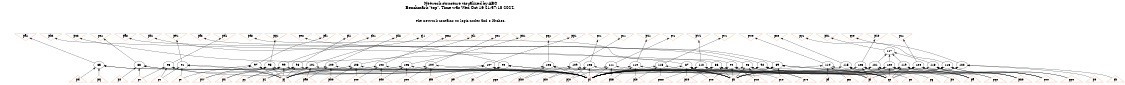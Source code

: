 # Network structure generated by ABC

digraph network {
size = "7.5,10";
center = true;
edge [dir = back];

{
  node [shape = plaintext];
  edge [style = invis];
  LevelTitle1 [label=""];
  LevelTitle2 [label=""];
  Level3 [label = ""];
  Level2 [label = ""];
  Level1 [label = ""];
  Level0 [label = ""];
  LevelTitle1 ->  LevelTitle2 ->  Level3 ->  Level2 ->  Level1 ->  Level0;
}

{
  rank = same;
  LevelTitle1;
  title1 [shape=plaintext,
          fontsize=20,
          fontname = "Times-Roman",
          label="Network structure visualized by ABC\nBenchmark \"top\". Time was Wed Oct 16 21:57:18 2024. "
         ];
}

{
  rank = same;
  LevelTitle2;
  title2 [shape=plaintext,
          fontsize=18,
          fontname = "Times-Roman",
          label="The network contains 40 logic nodes and 0 latches.\n"
         ];
}

{
  rank = same;
  Level3;
  Node48 [label = "pa1", shape = invtriangle, color = coral, fillcolor = coral];
  Node49 [label = "pb2", shape = invtriangle, color = coral, fillcolor = coral];
  Node50 [label = "pc2", shape = invtriangle, color = coral, fillcolor = coral];
  Node51 [label = "pc1", shape = invtriangle, color = coral, fillcolor = coral];
  Node52 [label = "pa2", shape = invtriangle, color = coral, fillcolor = coral];
  Node53 [label = "pb1", shape = invtriangle, color = coral, fillcolor = coral];
  Node54 [label = "pe1", shape = invtriangle, color = coral, fillcolor = coral];
  Node55 [label = "pf2", shape = invtriangle, color = coral, fillcolor = coral];
  Node56 [label = "pd1", shape = invtriangle, color = coral, fillcolor = coral];
  Node57 [label = "pd2", shape = invtriangle, color = coral, fillcolor = coral];
  Node58 [label = "pg1", shape = invtriangle, color = coral, fillcolor = coral];
  Node59 [label = "pe2", shape = invtriangle, color = coral, fillcolor = coral];
  Node60 [label = "pf1", shape = invtriangle, color = coral, fillcolor = coral];
  Node61 [label = "pi1", shape = invtriangle, color = coral, fillcolor = coral];
  Node62 [label = "ph1", shape = invtriangle, color = coral, fillcolor = coral];
  Node63 [label = "pk1", shape = invtriangle, color = coral, fillcolor = coral];
  Node64 [label = "pj1", shape = invtriangle, color = coral, fillcolor = coral];
  Node65 [label = "pm1", shape = invtriangle, color = coral, fillcolor = coral];
  Node66 [label = "pl1", shape = invtriangle, color = coral, fillcolor = coral];
  Node67 [label = "po1", shape = invtriangle, color = coral, fillcolor = coral];
  Node68 [label = "pn1", shape = invtriangle, color = coral, fillcolor = coral];
  Node69 [label = "pq1", shape = invtriangle, color = coral, fillcolor = coral];
  Node70 [label = "pp1", shape = invtriangle, color = coral, fillcolor = coral];
  Node71 [label = "ps1", shape = invtriangle, color = coral, fillcolor = coral];
  Node72 [label = "pr1", shape = invtriangle, color = coral, fillcolor = coral];
  Node73 [label = "pu1", shape = invtriangle, color = coral, fillcolor = coral];
  Node74 [label = "pt1", shape = invtriangle, color = coral, fillcolor = coral];
  Node75 [label = "pw1", shape = invtriangle, color = coral, fillcolor = coral];
  Node76 [label = "pv1", shape = invtriangle, color = coral, fillcolor = coral];
  Node77 [label = "pw0", shape = invtriangle, color = coral, fillcolor = coral];
  Node78 [label = "px0", shape = invtriangle, color = coral, fillcolor = coral];
  Node79 [label = "py1", shape = invtriangle, color = coral, fillcolor = coral];
  Node80 [label = "px1", shape = invtriangle, color = coral, fillcolor = coral];
  Node81 [label = "py0", shape = invtriangle, color = coral, fillcolor = coral];
  Node82 [label = "pz0", shape = invtriangle, color = coral, fillcolor = coral];
  Node83 [label = "pz1", shape = invtriangle, color = coral, fillcolor = coral];
}

{
  rank = same;
  Level2;
  Node117 [label = "117\n", shape = ellipse];
}

{
  rank = same;
  Level1;
  Node85 [label = "85\n", shape = ellipse];
  Node86 [label = "86\n", shape = ellipse];
  Node87 [label = "87\n", shape = ellipse];
  Node88 [label = "88\n", shape = ellipse];
  Node89 [label = "89\n", shape = ellipse];
  Node90 [label = "90\n", shape = ellipse];
  Node91 [label = "91\n", shape = ellipse];
  Node92 [label = "92\n", shape = ellipse];
  Node93 [label = "93\n", shape = ellipse];
  Node94 [label = "94\n", shape = ellipse];
  Node95 [label = "95\n", shape = ellipse];
  Node96 [label = "96\n", shape = ellipse];
  Node97 [label = "97\n", shape = ellipse];
  Node98 [label = "98\n", shape = ellipse];
  Node99 [label = "99\n", shape = ellipse];
  Node100 [label = "100\n", shape = ellipse];
  Node101 [label = "101\n", shape = ellipse];
  Node102 [label = "102\n", shape = ellipse];
  Node103 [label = "103\n", shape = ellipse];
  Node104 [label = "104\n", shape = ellipse];
  Node105 [label = "105\n", shape = ellipse];
  Node106 [label = "106\n", shape = ellipse];
  Node107 [label = "107\n", shape = ellipse];
  Node108 [label = "108\n", shape = ellipse];
  Node109 [label = "109\n", shape = ellipse];
  Node110 [label = "110\n", shape = ellipse];
  Node111 [label = "111\n", shape = ellipse];
  Node112 [label = "112\n", shape = ellipse];
  Node113 [label = "113\n", shape = ellipse];
  Node114 [label = "114\n", shape = ellipse];
  Node115 [label = "115\n", shape = ellipse];
  Node116 [label = "116\n", shape = ellipse];
  Node118 [label = "118\n", shape = ellipse];
  Node119 [label = "119\n", shape = ellipse];
  Node120 [label = "120\n", shape = ellipse];
  Node121 [label = "121\n", shape = ellipse];
  Node122 [label = "122\n", shape = ellipse];
  Node123 [label = "123\n", shape = ellipse];
  Node124 [label = "124\n", shape = ellipse];
}

{
  rank = same;
  Level0;
  Node1 [label = "pp", shape = triangle, color = coral, fillcolor = coral];
  Node2 [label = "pa0", shape = triangle, color = coral, fillcolor = coral];
  Node3 [label = "pq", shape = triangle, color = coral, fillcolor = coral];
  Node4 [label = "pb0", shape = triangle, color = coral, fillcolor = coral];
  Node5 [label = "pr", shape = triangle, color = coral, fillcolor = coral];
  Node6 [label = "pc0", shape = triangle, color = coral, fillcolor = coral];
  Node7 [label = "ps", shape = triangle, color = coral, fillcolor = coral];
  Node8 [label = "pd0", shape = triangle, color = coral, fillcolor = coral];
  Node9 [label = "pt", shape = triangle, color = coral, fillcolor = coral];
  Node10 [label = "pe0", shape = triangle, color = coral, fillcolor = coral];
  Node11 [label = "pu", shape = triangle, color = coral, fillcolor = coral];
  Node12 [label = "pf0", shape = triangle, color = coral, fillcolor = coral];
  Node13 [label = "pv", shape = triangle, color = coral, fillcolor = coral];
  Node14 [label = "pg0", shape = triangle, color = coral, fillcolor = coral];
  Node15 [label = "pw", shape = triangle, color = coral, fillcolor = coral];
  Node16 [label = "ph0", shape = triangle, color = coral, fillcolor = coral];
  Node17 [label = "px", shape = triangle, color = coral, fillcolor = coral];
  Node18 [label = "pi0", shape = triangle, color = coral, fillcolor = coral];
  Node19 [label = "py", shape = triangle, color = coral, fillcolor = coral];
  Node20 [label = "pj0", shape = triangle, color = coral, fillcolor = coral];
  Node21 [label = "pz", shape = triangle, color = coral, fillcolor = coral];
  Node22 [label = "pk0", shape = triangle, color = coral, fillcolor = coral];
  Node23 [label = "pl0", shape = triangle, color = coral, fillcolor = coral];
  Node24 [label = "pm0", shape = triangle, color = coral, fillcolor = coral];
  Node25 [label = "pn0", shape = triangle, color = coral, fillcolor = coral];
  Node26 [label = "po0", shape = triangle, color = coral, fillcolor = coral];
  Node27 [label = "pp0", shape = triangle, color = coral, fillcolor = coral];
  Node28 [label = "pa", shape = triangle, color = coral, fillcolor = coral];
  Node29 [label = "pq0", shape = triangle, color = coral, fillcolor = coral];
  Node30 [label = "pr0", shape = triangle, color = coral, fillcolor = coral];
  Node31 [label = "pc", shape = triangle, color = coral, fillcolor = coral];
  Node32 [label = "ps0", shape = triangle, color = coral, fillcolor = coral];
  Node33 [label = "pd", shape = triangle, color = coral, fillcolor = coral];
  Node34 [label = "pt0", shape = triangle, color = coral, fillcolor = coral];
  Node35 [label = "pe", shape = triangle, color = coral, fillcolor = coral];
  Node36 [label = "pu0", shape = triangle, color = coral, fillcolor = coral];
  Node37 [label = "pf", shape = triangle, color = coral, fillcolor = coral];
  Node38 [label = "pv0", shape = triangle, color = coral, fillcolor = coral];
  Node39 [label = "pg", shape = triangle, color = coral, fillcolor = coral];
  Node40 [label = "ph", shape = triangle, color = coral, fillcolor = coral];
  Node41 [label = "pi", shape = triangle, color = coral, fillcolor = coral];
  Node42 [label = "pj", shape = triangle, color = coral, fillcolor = coral];
  Node43 [label = "pk", shape = triangle, color = coral, fillcolor = coral];
  Node44 [label = "pl", shape = triangle, color = coral, fillcolor = coral];
  Node45 [label = "pm", shape = triangle, color = coral, fillcolor = coral];
  Node46 [label = "pn", shape = triangle, color = coral, fillcolor = coral];
  Node47 [label = "po", shape = triangle, color = coral, fillcolor = coral];
}

title1 -> title2 [style = invis];
title2 -> Node48 [style = invis];
title2 -> Node49 [style = invis];
title2 -> Node50 [style = invis];
title2 -> Node51 [style = invis];
title2 -> Node52 [style = invis];
title2 -> Node53 [style = invis];
title2 -> Node54 [style = invis];
title2 -> Node55 [style = invis];
title2 -> Node56 [style = invis];
title2 -> Node57 [style = invis];
title2 -> Node58 [style = invis];
title2 -> Node59 [style = invis];
title2 -> Node60 [style = invis];
title2 -> Node61 [style = invis];
title2 -> Node62 [style = invis];
title2 -> Node63 [style = invis];
title2 -> Node64 [style = invis];
title2 -> Node65 [style = invis];
title2 -> Node66 [style = invis];
title2 -> Node67 [style = invis];
title2 -> Node68 [style = invis];
title2 -> Node69 [style = invis];
title2 -> Node70 [style = invis];
title2 -> Node71 [style = invis];
title2 -> Node72 [style = invis];
title2 -> Node73 [style = invis];
title2 -> Node74 [style = invis];
title2 -> Node75 [style = invis];
title2 -> Node76 [style = invis];
title2 -> Node77 [style = invis];
title2 -> Node78 [style = invis];
title2 -> Node79 [style = invis];
title2 -> Node80 [style = invis];
title2 -> Node81 [style = invis];
title2 -> Node82 [style = invis];
title2 -> Node83 [style = invis];
Node48 -> Node49 [style = invis];
Node49 -> Node50 [style = invis];
Node50 -> Node51 [style = invis];
Node51 -> Node52 [style = invis];
Node52 -> Node53 [style = invis];
Node53 -> Node54 [style = invis];
Node54 -> Node55 [style = invis];
Node55 -> Node56 [style = invis];
Node56 -> Node57 [style = invis];
Node57 -> Node58 [style = invis];
Node58 -> Node59 [style = invis];
Node59 -> Node60 [style = invis];
Node60 -> Node61 [style = invis];
Node61 -> Node62 [style = invis];
Node62 -> Node63 [style = invis];
Node63 -> Node64 [style = invis];
Node64 -> Node65 [style = invis];
Node65 -> Node66 [style = invis];
Node66 -> Node67 [style = invis];
Node67 -> Node68 [style = invis];
Node68 -> Node69 [style = invis];
Node69 -> Node70 [style = invis];
Node70 -> Node71 [style = invis];
Node71 -> Node72 [style = invis];
Node72 -> Node73 [style = invis];
Node73 -> Node74 [style = invis];
Node74 -> Node75 [style = invis];
Node75 -> Node76 [style = invis];
Node76 -> Node77 [style = invis];
Node77 -> Node78 [style = invis];
Node78 -> Node79 [style = invis];
Node79 -> Node80 [style = invis];
Node80 -> Node81 [style = invis];
Node81 -> Node82 [style = invis];
Node82 -> Node83 [style = invis];
Node48 -> Node85 [style = solid];
Node49 -> Node86 [style = solid];
Node50 -> Node87 [style = solid];
Node51 -> Node88 [style = solid];
Node52 -> Node89 [style = solid];
Node53 -> Node90 [style = solid];
Node54 -> Node91 [style = solid];
Node55 -> Node92 [style = solid];
Node56 -> Node93 [style = solid];
Node57 -> Node94 [style = solid];
Node58 -> Node95 [style = solid];
Node59 -> Node96 [style = solid];
Node60 -> Node97 [style = solid];
Node61 -> Node98 [style = solid];
Node62 -> Node99 [style = solid];
Node63 -> Node100 [style = solid];
Node64 -> Node101 [style = solid];
Node65 -> Node102 [style = solid];
Node66 -> Node103 [style = solid];
Node67 -> Node104 [style = solid];
Node68 -> Node105 [style = solid];
Node69 -> Node106 [style = solid];
Node70 -> Node107 [style = solid];
Node71 -> Node108 [style = solid];
Node72 -> Node109 [style = solid];
Node73 -> Node110 [style = solid];
Node74 -> Node111 [style = solid];
Node75 -> Node112 [style = solid];
Node76 -> Node113 [style = solid];
Node77 -> Node114 [style = solid];
Node78 -> Node115 [style = solid];
Node79 -> Node116 [style = solid];
Node80 -> Node117 [style = solid];
Node81 -> Node122 [style = solid];
Node82 -> Node123 [style = solid];
Node83 -> Node124 [style = solid];
Node85 -> Node3 [style = solid];
Node85 -> Node33 [style = solid];
Node85 -> Node41 [style = solid];
Node85 -> Node44 [style = solid];
Node86 -> Node1 [style = solid];
Node86 -> Node30 [style = solid];
Node86 -> Node32 [style = solid];
Node86 -> Node43 [style = solid];
Node86 -> Node44 [style = solid];
Node87 -> Node1 [style = solid];
Node87 -> Node32 [style = solid];
Node87 -> Node34 [style = solid];
Node87 -> Node43 [style = solid];
Node87 -> Node44 [style = solid];
Node88 -> Node7 [style = solid];
Node88 -> Node9 [style = solid];
Node88 -> Node42 [style = solid];
Node88 -> Node44 [style = solid];
Node89 -> Node1 [style = solid];
Node89 -> Node29 [style = solid];
Node89 -> Node30 [style = solid];
Node89 -> Node43 [style = solid];
Node89 -> Node44 [style = solid];
Node90 -> Node5 [style = solid];
Node90 -> Node35 [style = solid];
Node90 -> Node41 [style = solid];
Node90 -> Node44 [style = solid];
Node91 -> Node11 [style = solid];
Node91 -> Node13 [style = solid];
Node91 -> Node42 [style = solid];
Node91 -> Node44 [style = solid];
Node92 -> Node1 [style = solid];
Node92 -> Node28 [style = solid];
Node92 -> Node38 [style = solid];
Node92 -> Node43 [style = solid];
Node92 -> Node44 [style = solid];
Node93 -> Node9 [style = solid];
Node93 -> Node11 [style = solid];
Node93 -> Node42 [style = solid];
Node93 -> Node44 [style = solid];
Node94 -> Node1 [style = solid];
Node94 -> Node34 [style = solid];
Node94 -> Node36 [style = solid];
Node94 -> Node43 [style = solid];
Node94 -> Node44 [style = solid];
Node95 -> Node15 [style = solid];
Node95 -> Node17 [style = solid];
Node95 -> Node42 [style = solid];
Node95 -> Node44 [style = solid];
Node96 -> Node1 [style = solid];
Node96 -> Node36 [style = solid];
Node96 -> Node38 [style = solid];
Node96 -> Node43 [style = solid];
Node96 -> Node44 [style = solid];
Node97 -> Node13 [style = solid];
Node97 -> Node15 [style = solid];
Node97 -> Node42 [style = solid];
Node97 -> Node44 [style = solid];
Node98 -> Node19 [style = solid];
Node98 -> Node21 [style = solid];
Node98 -> Node42 [style = solid];
Node98 -> Node44 [style = solid];
Node99 -> Node17 [style = solid];
Node99 -> Node19 [style = solid];
Node99 -> Node42 [style = solid];
Node99 -> Node44 [style = solid];
Node100 -> Node2 [style = solid];
Node100 -> Node4 [style = solid];
Node100 -> Node42 [style = solid];
Node100 -> Node44 [style = solid];
Node101 -> Node2 [style = solid];
Node101 -> Node21 [style = solid];
Node101 -> Node42 [style = solid];
Node101 -> Node44 [style = solid];
Node102 -> Node6 [style = solid];
Node102 -> Node8 [style = solid];
Node102 -> Node42 [style = solid];
Node102 -> Node44 [style = solid];
Node103 -> Node4 [style = solid];
Node103 -> Node6 [style = solid];
Node103 -> Node42 [style = solid];
Node103 -> Node44 [style = solid];
Node104 -> Node10 [style = solid];
Node104 -> Node12 [style = solid];
Node104 -> Node42 [style = solid];
Node104 -> Node44 [style = solid];
Node105 -> Node8 [style = solid];
Node105 -> Node10 [style = solid];
Node105 -> Node42 [style = solid];
Node105 -> Node44 [style = solid];
Node106 -> Node14 [style = solid];
Node106 -> Node16 [style = solid];
Node106 -> Node43 [style = solid];
Node106 -> Node44 [style = solid];
Node107 -> Node12 [style = solid];
Node107 -> Node28 [style = solid];
Node107 -> Node42 [style = solid];
Node107 -> Node44 [style = solid];
Node108 -> Node18 [style = solid];
Node108 -> Node20 [style = solid];
Node108 -> Node43 [style = solid];
Node108 -> Node44 [style = solid];
Node109 -> Node16 [style = solid];
Node109 -> Node18 [style = solid];
Node109 -> Node43 [style = solid];
Node109 -> Node44 [style = solid];
Node110 -> Node22 [style = solid];
Node110 -> Node23 [style = solid];
Node110 -> Node43 [style = solid];
Node110 -> Node44 [style = solid];
Node111 -> Node20 [style = solid];
Node111 -> Node22 [style = solid];
Node111 -> Node43 [style = solid];
Node111 -> Node44 [style = solid];
Node112 -> Node24 [style = solid];
Node112 -> Node25 [style = solid];
Node112 -> Node43 [style = solid];
Node112 -> Node44 [style = solid];
Node113 -> Node23 [style = solid];
Node113 -> Node24 [style = solid];
Node113 -> Node43 [style = solid];
Node113 -> Node44 [style = solid];
Node114 -> Node37 [style = solid];
Node114 -> Node41 [style = solid];
Node114 -> Node44 [style = solid];
Node114 -> Node45 [style = solid];
Node115 -> Node39 [style = solid];
Node115 -> Node41 [style = solid];
Node115 -> Node44 [style = solid];
Node115 -> Node46 [style = solid];
Node116 -> Node1 [style = solid];
Node116 -> Node26 [style = solid];
Node116 -> Node27 [style = solid];
Node116 -> Node43 [style = solid];
Node116 -> Node44 [style = solid];
Node117 -> Node118 [style = solid];
Node117 -> Node119 [style = solid];
Node117 -> Node120 [style = solid];
Node117 -> Node121 [style = solid];
Node118 -> Node25 [style = solid];
Node118 -> Node26 [style = solid];
Node118 -> Node28 [style = solid];
Node118 -> Node44 [style = solid];
Node119 -> Node1 [style = solid];
Node119 -> Node25 [style = solid];
Node119 -> Node26 [style = solid];
Node119 -> Node43 [style = solid];
Node119 -> Node44 [style = solid];
Node120 -> Node1 [style = solid];
Node120 -> Node26 [style = solid];
Node120 -> Node28 [style = solid];
Node120 -> Node43 [style = solid];
Node120 -> Node44 [style = solid];
Node121 -> Node1 [style = solid];
Node121 -> Node25 [style = solid];
Node121 -> Node28 [style = solid];
Node121 -> Node43 [style = solid];
Node121 -> Node44 [style = solid];
Node122 -> Node40 [style = solid];
Node122 -> Node41 [style = solid];
Node122 -> Node44 [style = solid];
Node122 -> Node47 [style = solid];
Node123 -> Node1 [style = solid];
Node123 -> Node31 [style = solid];
Node123 -> Node41 [style = solid];
Node123 -> Node44 [style = solid];
Node124 -> Node1 [style = solid];
Node124 -> Node27 [style = solid];
Node124 -> Node29 [style = solid];
Node124 -> Node43 [style = solid];
Node124 -> Node44 [style = solid];
}

